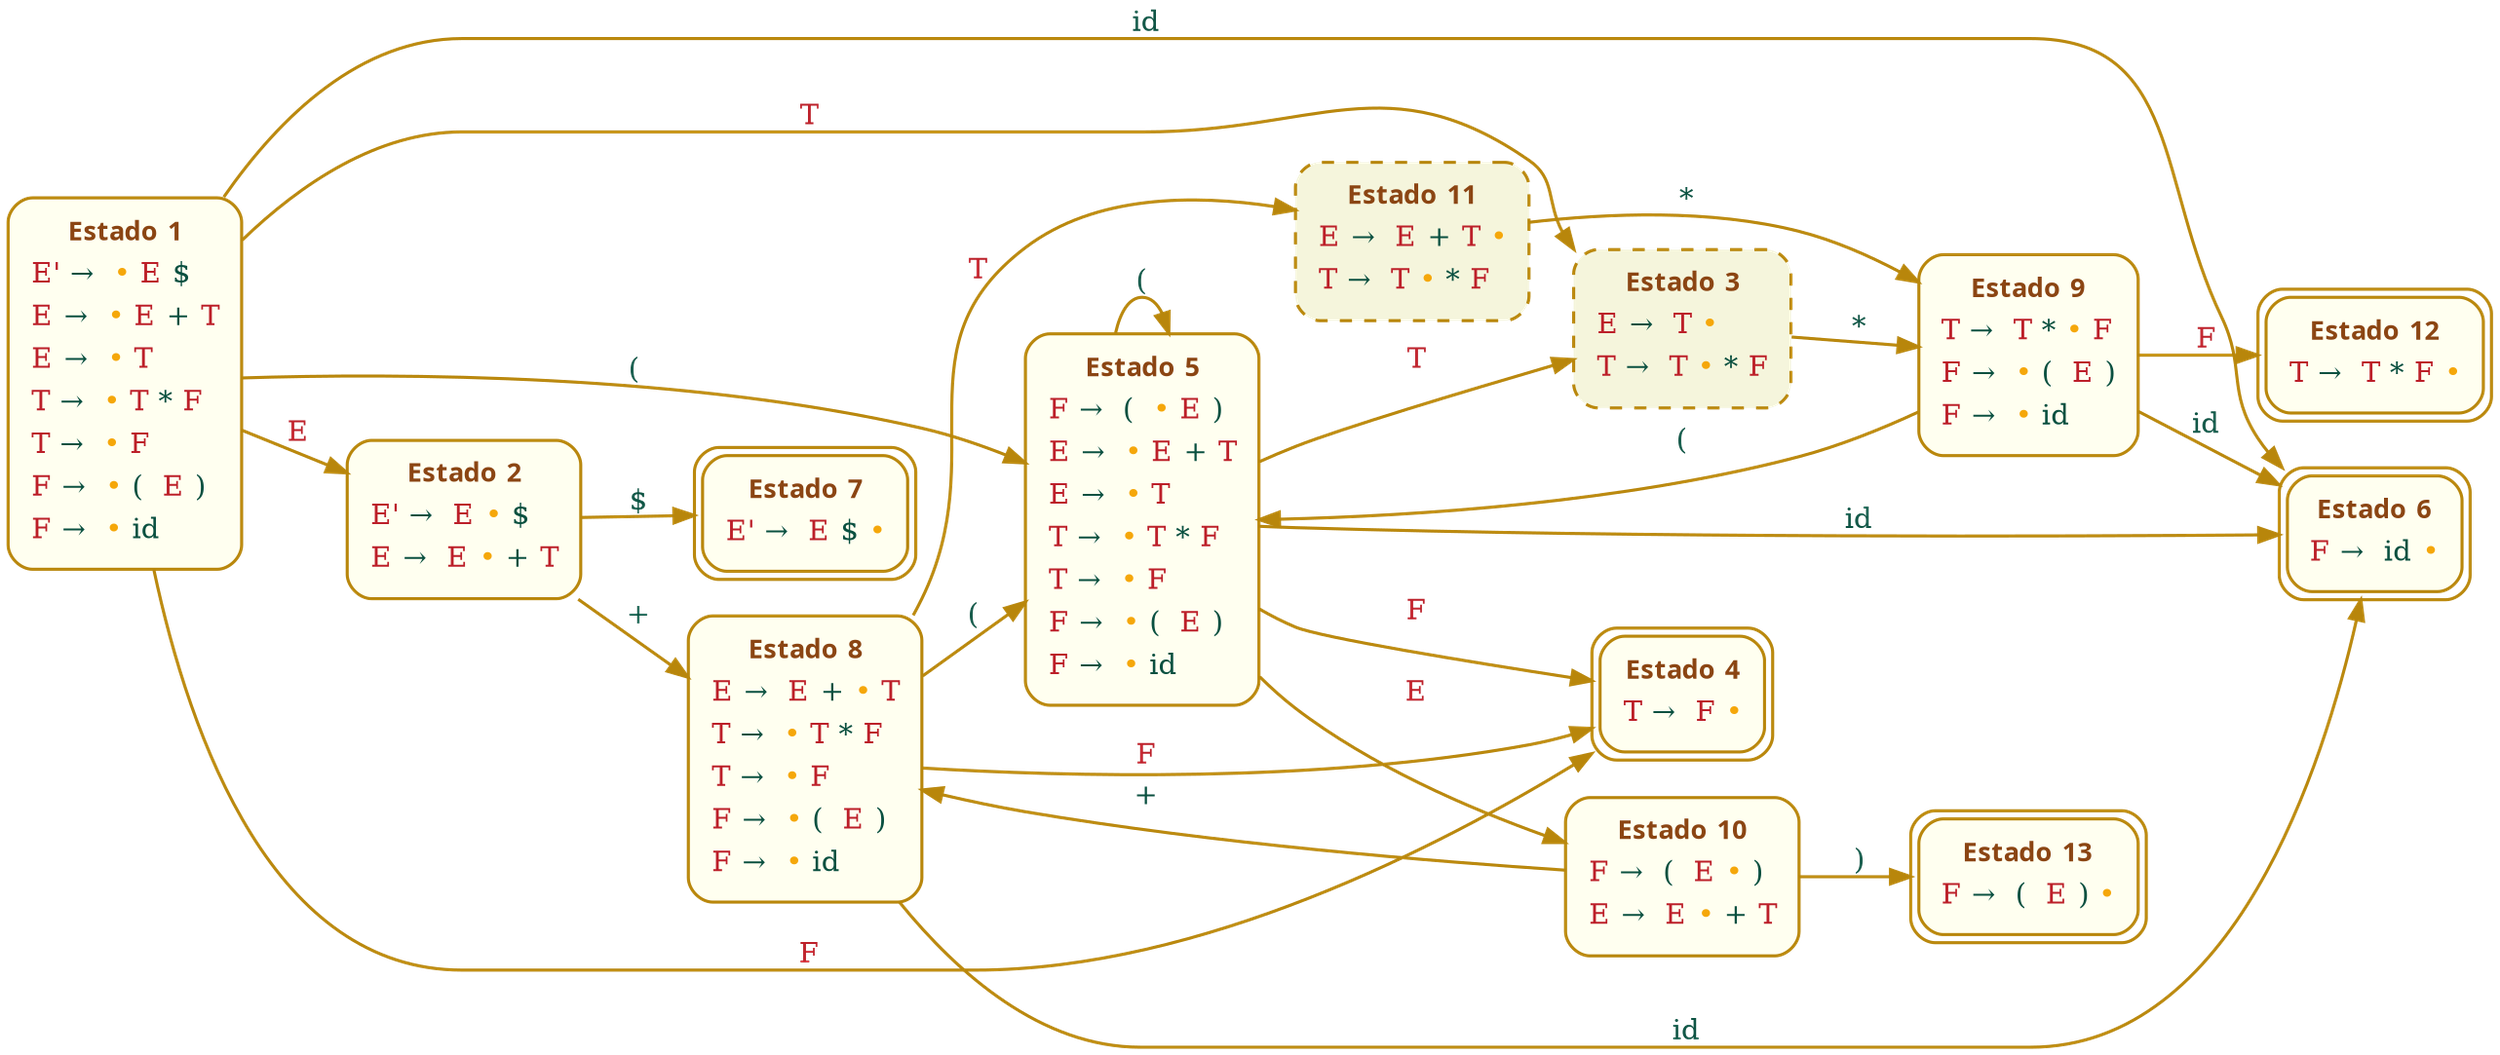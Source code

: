 digraph DFA { 
graph[size="auto" ratio="auto" margin=0.00 ordering="" rotate=0 color="steelblue" bgcolor="transparent" splines="spline" nodesep=0.25 ranksep=0.50 rankdir="LR" rank="same" ];

// SHIFT STATES: 6 
node[height=0.50 width=0.75 fixedsize=0 shape="rectangle" color="darkgoldenrod" fillcolor="ivory" style="filled,rounded" regular=0 peripheries=1 sides=4 orientation=0.00 distortion=0.00 skew=0.00 penwidth=1.50 margin=0.10 ];
state_1[id="state_1" label=<<TABLE BORDER="0">
  <TR><TD TITLE="state_1_title" id="state_1_title" BORDER="0" SIDES="B" href="#"><b><font color="#8B4513" face="Calibri" point-size="13.0">Estado </font><font color="#8B4513" face="Calibri" point-size="13.0">1</font></b></TD></TR>
  <TR><TD TITLE="state_1_item_1" id="state_1_item_1" ALIGN="LEFT" href="#"><font color="#BC1F29" face="Times-Roman" point-size="14.0">E' </font><font color="#0A5040" face="Times-Roman" point-size="14.0">→ </font><font color="#F5A70A" face="Times-Roman" point-size="14.0"> •</font><font color="#BC1F29" face="Times-Roman" point-size="14.0"> E</font><font color="#0A5040" face="Times-Roman" point-size="14.0"> $</font></TD></TR>
  <TR><TD TITLE="state_1_item_2" id="state_1_item_2" ALIGN="LEFT" href="#"><font color="#BC1F29" face="Times-Roman" point-size="14.0">E </font><font color="#0A5040" face="Times-Roman" point-size="14.0">→ </font><font color="#F5A70A" face="Times-Roman" point-size="14.0"> •</font><font color="#BC1F29" face="Times-Roman" point-size="14.0"> E</font><font color="#0A5040" face="Times-Roman" point-size="14.0"> +</font><font color="#BC1F29" face="Times-Roman" point-size="14.0"> T</font></TD></TR>
  <TR><TD TITLE="state_1_item_3" id="state_1_item_3" ALIGN="LEFT" href="#"><font color="#BC1F29" face="Times-Roman" point-size="14.0">E </font><font color="#0A5040" face="Times-Roman" point-size="14.0">→ </font><font color="#F5A70A" face="Times-Roman" point-size="14.0"> •</font><font color="#BC1F29" face="Times-Roman" point-size="14.0"> T</font></TD></TR>
  <TR><TD TITLE="state_1_item_4" id="state_1_item_4" ALIGN="LEFT" href="#"><font color="#BC1F29" face="Times-Roman" point-size="14.0">T </font><font color="#0A5040" face="Times-Roman" point-size="14.0">→ </font><font color="#F5A70A" face="Times-Roman" point-size="14.0"> •</font><font color="#BC1F29" face="Times-Roman" point-size="14.0"> T</font><font color="#0A5040" face="Times-Roman" point-size="14.0"> *</font><font color="#BC1F29" face="Times-Roman" point-size="14.0"> F</font></TD></TR>
  <TR><TD TITLE="state_1_item_5" id="state_1_item_5" ALIGN="LEFT" href="#"><font color="#BC1F29" face="Times-Roman" point-size="14.0">T </font><font color="#0A5040" face="Times-Roman" point-size="14.0">→ </font><font color="#F5A70A" face="Times-Roman" point-size="14.0"> •</font><font color="#BC1F29" face="Times-Roman" point-size="14.0"> F</font></TD></TR>
  <TR><TD TITLE="state_1_item_6" id="state_1_item_6" ALIGN="LEFT" href="#"><font color="#BC1F29" face="Times-Roman" point-size="14.0">F </font><font color="#0A5040" face="Times-Roman" point-size="14.0">→ </font><font color="#F5A70A" face="Times-Roman" point-size="14.0"> •</font><font color="#0A5040" face="Times-Roman" point-size="14.0"> ( </font><font color="#BC1F29" face="Times-Roman" point-size="14.0"> E</font><font color="#0A5040" face="Times-Roman" point-size="14.0"> )</font></TD></TR>
  <TR><TD TITLE="state_1_item_7" id="state_1_item_7" ALIGN="LEFT" href="#"><font color="#BC1F29" face="Times-Roman" point-size="14.0">F </font><font color="#0A5040" face="Times-Roman" point-size="14.0">→ </font><font color="#F5A70A" face="Times-Roman" point-size="14.0"> •</font><font color="#0A5040" face="Times-Roman" point-size="14.0"> id</font></TD></TR>
  </TABLE>>];
state_2[id="state_2" label=<<TABLE BORDER="0">
  <TR><TD TITLE="state_2_title" id="state_2_title" BORDER="0" SIDES="B" href="#"><b><font color="#8B4513" face="Calibri" point-size="13.0">Estado </font><font color="#8B4513" face="Calibri" point-size="13.0">2</font></b></TD></TR>
  <TR><TD TITLE="state_2_item_1" id="state_2_item_1" ALIGN="LEFT" href="#"><font color="#BC1F29" face="Times-Roman" point-size="14.0">E' </font><font color="#0A5040" face="Times-Roman" point-size="14.0">→ </font><font color="#BC1F29" face="Times-Roman" point-size="14.0"> E</font><font color="#F5A70A" face="Times-Roman" point-size="14.0"> •</font><font color="#0A5040" face="Times-Roman" point-size="14.0"> $</font></TD></TR>
  <TR><TD TITLE="state_2_item_2" id="state_2_item_2" ALIGN="LEFT" href="#"><font color="#BC1F29" face="Times-Roman" point-size="14.0">E </font><font color="#0A5040" face="Times-Roman" point-size="14.0">→ </font><font color="#BC1F29" face="Times-Roman" point-size="14.0"> E</font><font color="#F5A70A" face="Times-Roman" point-size="14.0"> •</font><font color="#0A5040" face="Times-Roman" point-size="14.0"> +</font><font color="#BC1F29" face="Times-Roman" point-size="14.0"> T</font></TD></TR>
  </TABLE>>];
state_5[id="state_5" label=<<TABLE BORDER="0">
  <TR><TD TITLE="state_5_title" id="state_5_title" BORDER="0" SIDES="B" href="#"><b><font color="#8B4513" face="Calibri" point-size="13.0">Estado </font><font color="#8B4513" face="Calibri" point-size="13.0">5</font></b></TD></TR>
  <TR><TD TITLE="state_5_item_1" id="state_5_item_1" ALIGN="LEFT" href="#"><font color="#BC1F29" face="Times-Roman" point-size="14.0">F </font><font color="#0A5040" face="Times-Roman" point-size="14.0">→ </font><font color="#0A5040" face="Times-Roman" point-size="14.0"> ( </font><font color="#F5A70A" face="Times-Roman" point-size="14.0"> •</font><font color="#BC1F29" face="Times-Roman" point-size="14.0"> E</font><font color="#0A5040" face="Times-Roman" point-size="14.0"> )</font></TD></TR>
  <TR><TD TITLE="state_5_item_2" id="state_5_item_2" ALIGN="LEFT" href="#"><font color="#BC1F29" face="Times-Roman" point-size="14.0">E </font><font color="#0A5040" face="Times-Roman" point-size="14.0">→ </font><font color="#F5A70A" face="Times-Roman" point-size="14.0"> •</font><font color="#BC1F29" face="Times-Roman" point-size="14.0"> E</font><font color="#0A5040" face="Times-Roman" point-size="14.0"> +</font><font color="#BC1F29" face="Times-Roman" point-size="14.0"> T</font></TD></TR>
  <TR><TD TITLE="state_5_item_3" id="state_5_item_3" ALIGN="LEFT" href="#"><font color="#BC1F29" face="Times-Roman" point-size="14.0">E </font><font color="#0A5040" face="Times-Roman" point-size="14.0">→ </font><font color="#F5A70A" face="Times-Roman" point-size="14.0"> •</font><font color="#BC1F29" face="Times-Roman" point-size="14.0"> T</font></TD></TR>
  <TR><TD TITLE="state_5_item_4" id="state_5_item_4" ALIGN="LEFT" href="#"><font color="#BC1F29" face="Times-Roman" point-size="14.0">T </font><font color="#0A5040" face="Times-Roman" point-size="14.0">→ </font><font color="#F5A70A" face="Times-Roman" point-size="14.0"> •</font><font color="#BC1F29" face="Times-Roman" point-size="14.0"> T</font><font color="#0A5040" face="Times-Roman" point-size="14.0"> *</font><font color="#BC1F29" face="Times-Roman" point-size="14.0"> F</font></TD></TR>
  <TR><TD TITLE="state_5_item_5" id="state_5_item_5" ALIGN="LEFT" href="#"><font color="#BC1F29" face="Times-Roman" point-size="14.0">T </font><font color="#0A5040" face="Times-Roman" point-size="14.0">→ </font><font color="#F5A70A" face="Times-Roman" point-size="14.0"> •</font><font color="#BC1F29" face="Times-Roman" point-size="14.0"> F</font></TD></TR>
  <TR><TD TITLE="state_5_item_6" id="state_5_item_6" ALIGN="LEFT" href="#"><font color="#BC1F29" face="Times-Roman" point-size="14.0">F </font><font color="#0A5040" face="Times-Roman" point-size="14.0">→ </font><font color="#F5A70A" face="Times-Roman" point-size="14.0"> •</font><font color="#0A5040" face="Times-Roman" point-size="14.0"> ( </font><font color="#BC1F29" face="Times-Roman" point-size="14.0"> E</font><font color="#0A5040" face="Times-Roman" point-size="14.0"> )</font></TD></TR>
  <TR><TD TITLE="state_5_item_7" id="state_5_item_7" ALIGN="LEFT" href="#"><font color="#BC1F29" face="Times-Roman" point-size="14.0">F </font><font color="#0A5040" face="Times-Roman" point-size="14.0">→ </font><font color="#F5A70A" face="Times-Roman" point-size="14.0"> •</font><font color="#0A5040" face="Times-Roman" point-size="14.0"> id</font></TD></TR>
  </TABLE>>];
state_8[id="state_8" label=<<TABLE BORDER="0">
  <TR><TD TITLE="state_8_title" id="state_8_title" BORDER="0" SIDES="B" href="#"><b><font color="#8B4513" face="Calibri" point-size="13.0">Estado </font><font color="#8B4513" face="Calibri" point-size="13.0">8</font></b></TD></TR>
  <TR><TD TITLE="state_8_item_1" id="state_8_item_1" ALIGN="LEFT" href="#"><font color="#BC1F29" face="Times-Roman" point-size="14.0">E </font><font color="#0A5040" face="Times-Roman" point-size="14.0">→ </font><font color="#BC1F29" face="Times-Roman" point-size="14.0"> E</font><font color="#0A5040" face="Times-Roman" point-size="14.0"> +</font><font color="#F5A70A" face="Times-Roman" point-size="14.0"> •</font><font color="#BC1F29" face="Times-Roman" point-size="14.0"> T</font></TD></TR>
  <TR><TD TITLE="state_8_item_2" id="state_8_item_2" ALIGN="LEFT" href="#"><font color="#BC1F29" face="Times-Roman" point-size="14.0">T </font><font color="#0A5040" face="Times-Roman" point-size="14.0">→ </font><font color="#F5A70A" face="Times-Roman" point-size="14.0"> •</font><font color="#BC1F29" face="Times-Roman" point-size="14.0"> T</font><font color="#0A5040" face="Times-Roman" point-size="14.0"> *</font><font color="#BC1F29" face="Times-Roman" point-size="14.0"> F</font></TD></TR>
  <TR><TD TITLE="state_8_item_3" id="state_8_item_3" ALIGN="LEFT" href="#"><font color="#BC1F29" face="Times-Roman" point-size="14.0">T </font><font color="#0A5040" face="Times-Roman" point-size="14.0">→ </font><font color="#F5A70A" face="Times-Roman" point-size="14.0"> •</font><font color="#BC1F29" face="Times-Roman" point-size="14.0"> F</font></TD></TR>
  <TR><TD TITLE="state_8_item_4" id="state_8_item_4" ALIGN="LEFT" href="#"><font color="#BC1F29" face="Times-Roman" point-size="14.0">F </font><font color="#0A5040" face="Times-Roman" point-size="14.0">→ </font><font color="#F5A70A" face="Times-Roman" point-size="14.0"> •</font><font color="#0A5040" face="Times-Roman" point-size="14.0"> ( </font><font color="#BC1F29" face="Times-Roman" point-size="14.0"> E</font><font color="#0A5040" face="Times-Roman" point-size="14.0"> )</font></TD></TR>
  <TR><TD TITLE="state_8_item_5" id="state_8_item_5" ALIGN="LEFT" href="#"><font color="#BC1F29" face="Times-Roman" point-size="14.0">F </font><font color="#0A5040" face="Times-Roman" point-size="14.0">→ </font><font color="#F5A70A" face="Times-Roman" point-size="14.0"> •</font><font color="#0A5040" face="Times-Roman" point-size="14.0"> id</font></TD></TR>
  </TABLE>>];
state_9[id="state_9" label=<<TABLE BORDER="0">
  <TR><TD TITLE="state_9_title" id="state_9_title" BORDER="0" SIDES="B" href="#"><b><font color="#8B4513" face="Calibri" point-size="13.0">Estado </font><font color="#8B4513" face="Calibri" point-size="13.0">9</font></b></TD></TR>
  <TR><TD TITLE="state_9_item_1" id="state_9_item_1" ALIGN="LEFT" href="#"><font color="#BC1F29" face="Times-Roman" point-size="14.0">T </font><font color="#0A5040" face="Times-Roman" point-size="14.0">→ </font><font color="#BC1F29" face="Times-Roman" point-size="14.0"> T</font><font color="#0A5040" face="Times-Roman" point-size="14.0"> *</font><font color="#F5A70A" face="Times-Roman" point-size="14.0"> •</font><font color="#BC1F29" face="Times-Roman" point-size="14.0"> F</font></TD></TR>
  <TR><TD TITLE="state_9_item_2" id="state_9_item_2" ALIGN="LEFT" href="#"><font color="#BC1F29" face="Times-Roman" point-size="14.0">F </font><font color="#0A5040" face="Times-Roman" point-size="14.0">→ </font><font color="#F5A70A" face="Times-Roman" point-size="14.0"> •</font><font color="#0A5040" face="Times-Roman" point-size="14.0"> ( </font><font color="#BC1F29" face="Times-Roman" point-size="14.0"> E</font><font color="#0A5040" face="Times-Roman" point-size="14.0"> )</font></TD></TR>
  <TR><TD TITLE="state_9_item_3" id="state_9_item_3" ALIGN="LEFT" href="#"><font color="#BC1F29" face="Times-Roman" point-size="14.0">F </font><font color="#0A5040" face="Times-Roman" point-size="14.0">→ </font><font color="#F5A70A" face="Times-Roman" point-size="14.0"> •</font><font color="#0A5040" face="Times-Roman" point-size="14.0"> id</font></TD></TR>
  </TABLE>>];
state_10[id="state_10" label=<<TABLE BORDER="0">
  <TR><TD TITLE="state_10_title" id="state_10_title" BORDER="0" SIDES="B" href="#"><b><font color="#8B4513" face="Calibri" point-size="13.0">Estado </font><font color="#8B4513" face="Calibri" point-size="13.0">10</font></b></TD></TR>
  <TR><TD TITLE="state_10_item_1" id="state_10_item_1" ALIGN="LEFT" href="#"><font color="#BC1F29" face="Times-Roman" point-size="14.0">F </font><font color="#0A5040" face="Times-Roman" point-size="14.0">→ </font><font color="#0A5040" face="Times-Roman" point-size="14.0"> ( </font><font color="#BC1F29" face="Times-Roman" point-size="14.0"> E</font><font color="#F5A70A" face="Times-Roman" point-size="14.0"> •</font><font color="#0A5040" face="Times-Roman" point-size="14.0"> )</font></TD></TR>
  <TR><TD TITLE="state_10_item_2" id="state_10_item_2" ALIGN="LEFT" href="#"><font color="#BC1F29" face="Times-Roman" point-size="14.0">E </font><font color="#0A5040" face="Times-Roman" point-size="14.0">→ </font><font color="#BC1F29" face="Times-Roman" point-size="14.0"> E</font><font color="#F5A70A" face="Times-Roman" point-size="14.0"> •</font><font color="#0A5040" face="Times-Roman" point-size="14.0"> +</font><font color="#BC1F29" face="Times-Roman" point-size="14.0"> T</font></TD></TR>
  </TABLE>>];

// REDUCTION STATES: 5 
node[height=0.50 width=0.75 fixedsize=0 shape="rectangle" color="darkgoldenrod" fillcolor="ivory" style="filled,rounded" regular=0 peripheries=2 sides=4 orientation=0.00 distortion=0.00 skew=0.00 penwidth=1.50 margin=0.10 ];
state_4[id="state_4" label=<<TABLE BORDER="0">
  <TR><TD TITLE="state_4_title" id="state_4_title" BORDER="0" SIDES="B" href="#"><b><font color="#8B4513" face="Calibri" point-size="13.0">Estado </font><font color="#8B4513" face="Calibri" point-size="13.0">4</font></b></TD></TR>
  <TR><TD TITLE="state_4_item_1" id="state_4_item_1" ALIGN="LEFT" href="#"><font color="#BC1F29" face="Times-Roman" point-size="14.0">T </font><font color="#0A5040" face="Times-Roman" point-size="14.0">→ </font><font color="#BC1F29" face="Times-Roman" point-size="14.0"> F</font><font color="#F5A70A" face="Times-Roman" point-size="14.0"> •</font></TD></TR>
  </TABLE>>];
state_6[id="state_6" label=<<TABLE BORDER="0">
  <TR><TD TITLE="state_6_title" id="state_6_title" BORDER="0" SIDES="B" href="#"><b><font color="#8B4513" face="Calibri" point-size="13.0">Estado </font><font color="#8B4513" face="Calibri" point-size="13.0">6</font></b></TD></TR>
  <TR><TD TITLE="state_6_item_1" id="state_6_item_1" ALIGN="LEFT" href="#"><font color="#BC1F29" face="Times-Roman" point-size="14.0">F </font><font color="#0A5040" face="Times-Roman" point-size="14.0">→ </font><font color="#0A5040" face="Times-Roman" point-size="14.0"> id</font><font color="#F5A70A" face="Times-Roman" point-size="14.0"> •</font></TD></TR>
  </TABLE>>];
state_7[id="state_7" label=<<TABLE BORDER="0">
  <TR><TD TITLE="state_7_title" id="state_7_title" BORDER="0" SIDES="B" href="#"><b><font color="#8B4513" face="Calibri" point-size="13.0">Estado </font><font color="#8B4513" face="Calibri" point-size="13.0">7</font></b></TD></TR>
  <TR><TD TITLE="state_7_item_1" id="state_7_item_1" ALIGN="LEFT" href="#"><font color="#BC1F29" face="Times-Roman" point-size="14.0">E' </font><font color="#0A5040" face="Times-Roman" point-size="14.0">→ </font><font color="#BC1F29" face="Times-Roman" point-size="14.0"> E</font><font color="#0A5040" face="Times-Roman" point-size="14.0"> $</font><font color="#F5A70A" face="Times-Roman" point-size="14.0"> •</font></TD></TR>
  </TABLE>>];
state_12[id="state_12" label=<<TABLE BORDER="0">
  <TR><TD TITLE="state_12_title" id="state_12_title" BORDER="0" SIDES="B" href="#"><b><font color="#8B4513" face="Calibri" point-size="13.0">Estado </font><font color="#8B4513" face="Calibri" point-size="13.0">12</font></b></TD></TR>
  <TR><TD TITLE="state_12_item_1" id="state_12_item_1" ALIGN="LEFT" href="#"><font color="#BC1F29" face="Times-Roman" point-size="14.0">T </font><font color="#0A5040" face="Times-Roman" point-size="14.0">→ </font><font color="#BC1F29" face="Times-Roman" point-size="14.0"> T</font><font color="#0A5040" face="Times-Roman" point-size="14.0"> *</font><font color="#BC1F29" face="Times-Roman" point-size="14.0"> F</font><font color="#F5A70A" face="Times-Roman" point-size="14.0"> •</font></TD></TR>
  </TABLE>>];
state_13[id="state_13" label=<<TABLE BORDER="0">
  <TR><TD TITLE="state_13_title" id="state_13_title" BORDER="0" SIDES="B" href="#"><b><font color="#8B4513" face="Calibri" point-size="13.0">Estado </font><font color="#8B4513" face="Calibri" point-size="13.0">13</font></b></TD></TR>
  <TR><TD TITLE="state_13_item_1" id="state_13_item_1" ALIGN="LEFT" href="#"><font color="#BC1F29" face="Times-Roman" point-size="14.0">F </font><font color="#0A5040" face="Times-Roman" point-size="14.0">→ </font><font color="#0A5040" face="Times-Roman" point-size="14.0"> ( </font><font color="#BC1F29" face="Times-Roman" point-size="14.0"> E</font><font color="#0A5040" face="Times-Roman" point-size="14.0"> )</font><font color="#F5A70A" face="Times-Roman" point-size="14.0"> •</font></TD></TR>
  </TABLE>>];

// STATES WHITH CONFLICTS 
node[height=0.50 width=0.75 fixedsize=0 shape="rectangle" color="darkgoldenrod" fillcolor="beige" style="filled,rounded,dashed" regular=0 peripheries=1 sides=4 orientation=0.00 distortion=0.00 skew=0.00 penwidth=1.50 margin=0.10 ];

// SHIFT-REDUCE CONFLICTS: 2 
state_3[id="state_3" label=<<TABLE BORDER="0">
  <TR><TD TITLE="state_3_title" id="state_3_title" BORDER="0" SIDES="B" href="#"><b><font color="#8B4513" face="Calibri" point-size="13.0">Estado </font><font color="#8B4513" face="Calibri" point-size="13.0">3</font></b></TD></TR>
  <TR><TD TITLE="state_3_item_1" id="state_3_item_1" ALIGN="LEFT" href="#"><font color="#BC1F29" face="Times-Roman" point-size="14.0">E </font><font color="#0A5040" face="Times-Roman" point-size="14.0">→ </font><font color="#BC1F29" face="Times-Roman" point-size="14.0"> T</font><font color="#F5A70A" face="Times-Roman" point-size="14.0"> •</font></TD></TR>
  <TR><TD TITLE="state_3_item_2" id="state_3_item_2" ALIGN="LEFT" href="#"><font color="#BC1F29" face="Times-Roman" point-size="14.0">T </font><font color="#0A5040" face="Times-Roman" point-size="14.0">→ </font><font color="#BC1F29" face="Times-Roman" point-size="14.0"> T</font><font color="#F5A70A" face="Times-Roman" point-size="14.0"> •</font><font color="#0A5040" face="Times-Roman" point-size="14.0"> *</font><font color="#BC1F29" face="Times-Roman" point-size="14.0"> F</font></TD></TR>
  </TABLE>>];
state_11[id="state_11" label=<<TABLE BORDER="0">
  <TR><TD TITLE="state_11_title" id="state_11_title" BORDER="0" SIDES="B" href="#"><b><font color="#8B4513" face="Calibri" point-size="13.0">Estado </font><font color="#8B4513" face="Calibri" point-size="13.0">11</font></b></TD></TR>
  <TR><TD TITLE="state_11_item_1" id="state_11_item_1" ALIGN="LEFT" href="#"><font color="#BC1F29" face="Times-Roman" point-size="14.0">E </font><font color="#0A5040" face="Times-Roman" point-size="14.0">→ </font><font color="#BC1F29" face="Times-Roman" point-size="14.0"> E</font><font color="#0A5040" face="Times-Roman" point-size="14.0"> +</font><font color="#BC1F29" face="Times-Roman" point-size="14.0"> T</font><font color="#F5A70A" face="Times-Roman" point-size="14.0"> •</font></TD></TR>
  <TR><TD TITLE="state_11_item_2" id="state_11_item_2" ALIGN="LEFT" href="#"><font color="#BC1F29" face="Times-Roman" point-size="14.0">T </font><font color="#0A5040" face="Times-Roman" point-size="14.0">→ </font><font color="#BC1F29" face="Times-Roman" point-size="14.0"> T</font><font color="#F5A70A" face="Times-Roman" point-size="14.0"> •</font><font color="#0A5040" face="Times-Roman" point-size="14.0"> *</font><font color="#BC1F29" face="Times-Roman" point-size="14.0"> F</font></TD></TR>
  </TABLE>>];

// REDUCE-REDUCE CONFLICTS: 0 

// SHIFT-REDUCE-REDUCE CONFLICTS: 0 

// TRANSITIONS: 23 
edge[weight=1.00 style="" color="darkgoldenrod" dir="forward" tailclip=1 headclip=1 arrowhead="normal" arrowtail="normal" arrowsize=1.00 labeldistance=1.00 decorate=0 constraint=1 minlen=1 penwidth=1.50 ];
state_1->state_4 [id="trans_1" label=<<font color="#BC1F29" face="Times-Roman" point-size="14.0"> F</font>>];
state_1->state_5 [id="trans_2" label=<<font color="#0A5040" face="Times-Roman" point-size="14.0"> ( </font>>];
state_1->state_2 [id="trans_3" label=<<font color="#BC1F29" face="Times-Roman" point-size="14.0"> E</font>>];
state_1->state_3 [id="trans_4" label=<<font color="#BC1F29" face="Times-Roman" point-size="14.0"> T</font>>];
state_1->state_6 [id="trans_5" label=<<font color="#0A5040" face="Times-Roman" point-size="14.0"> id</font>>];
state_2->state_7 [id="trans_6" label=<<font color="#0A5040" face="Times-Roman" point-size="14.0"> $</font>>];
state_2->state_8 [id="trans_7" label=<<font color="#0A5040" face="Times-Roman" point-size="14.0"> +</font>>];
state_3->state_9 [id="trans_8" label=<<font color="#0A5040" face="Times-Roman" point-size="14.0"> *</font>>];
state_5->state_4 [id="trans_9" label=<<font color="#BC1F29" face="Times-Roman" point-size="14.0"> F</font>>];
state_5->state_5 [id="trans_10" label=<<font color="#0A5040" face="Times-Roman" point-size="14.0"> ( </font>>];
state_5->state_10 [id="trans_11" label=<<font color="#BC1F29" face="Times-Roman" point-size="14.0"> E</font>>];
state_5->state_3 [id="trans_12" label=<<font color="#BC1F29" face="Times-Roman" point-size="14.0"> T</font>>];
state_5->state_6 [id="trans_13" label=<<font color="#0A5040" face="Times-Roman" point-size="14.0"> id</font>>];
state_8->state_11 [id="trans_14" label=<<font color="#BC1F29" face="Times-Roman" point-size="14.0"> T</font>>];
state_8->state_4 [id="trans_15" label=<<font color="#BC1F29" face="Times-Roman" point-size="14.0"> F</font>>];
state_8->state_5 [id="trans_16" label=<<font color="#0A5040" face="Times-Roman" point-size="14.0"> ( </font>>];
state_8->state_6 [id="trans_17" label=<<font color="#0A5040" face="Times-Roman" point-size="14.0"> id</font>>];
state_9->state_12 [id="trans_18" label=<<font color="#BC1F29" face="Times-Roman" point-size="14.0"> F</font>>];
state_9->state_5 [id="trans_19" label=<<font color="#0A5040" face="Times-Roman" point-size="14.0"> ( </font>>];
state_9->state_6 [id="trans_20" label=<<font color="#0A5040" face="Times-Roman" point-size="14.0"> id</font>>];
state_10->state_8 [id="trans_21" label=<<font color="#0A5040" face="Times-Roman" point-size="14.0"> +</font>>];
state_10->state_13 [id="trans_22" label=<<font color="#0A5040" face="Times-Roman" point-size="14.0"> )</font>>];
state_11->state_9 [id="trans_23" label=<<font color="#0A5040" face="Times-Roman" point-size="14.0"> *</font>>];
} 
